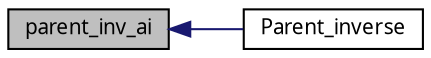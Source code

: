 digraph G
{
  edge [fontname="FreeSans.ttf",fontsize=10,labelfontname="FreeSans.ttf",labelfontsize=10];
  node [fontname="FreeSans.ttf",fontsize=10,shape=record];
  rankdir=LR;
  Node1 [label="parent_inv_ai",height=0.2,width=0.4,color="black", fillcolor="grey75", style="filled" fontcolor="black"];
  Node1 -> Node2 [dir=back,color="midnightblue",fontsize=10,style="solid",fontname="FreeSans.ttf"];
  Node2 [label="Parent_inverse",height=0.2,width=0.4,color="black", fillcolor="white", style="filled",URL="$dtCMatrix_8h.html#5e48369da7e94f0f8a140a5291ca6257"];
}
